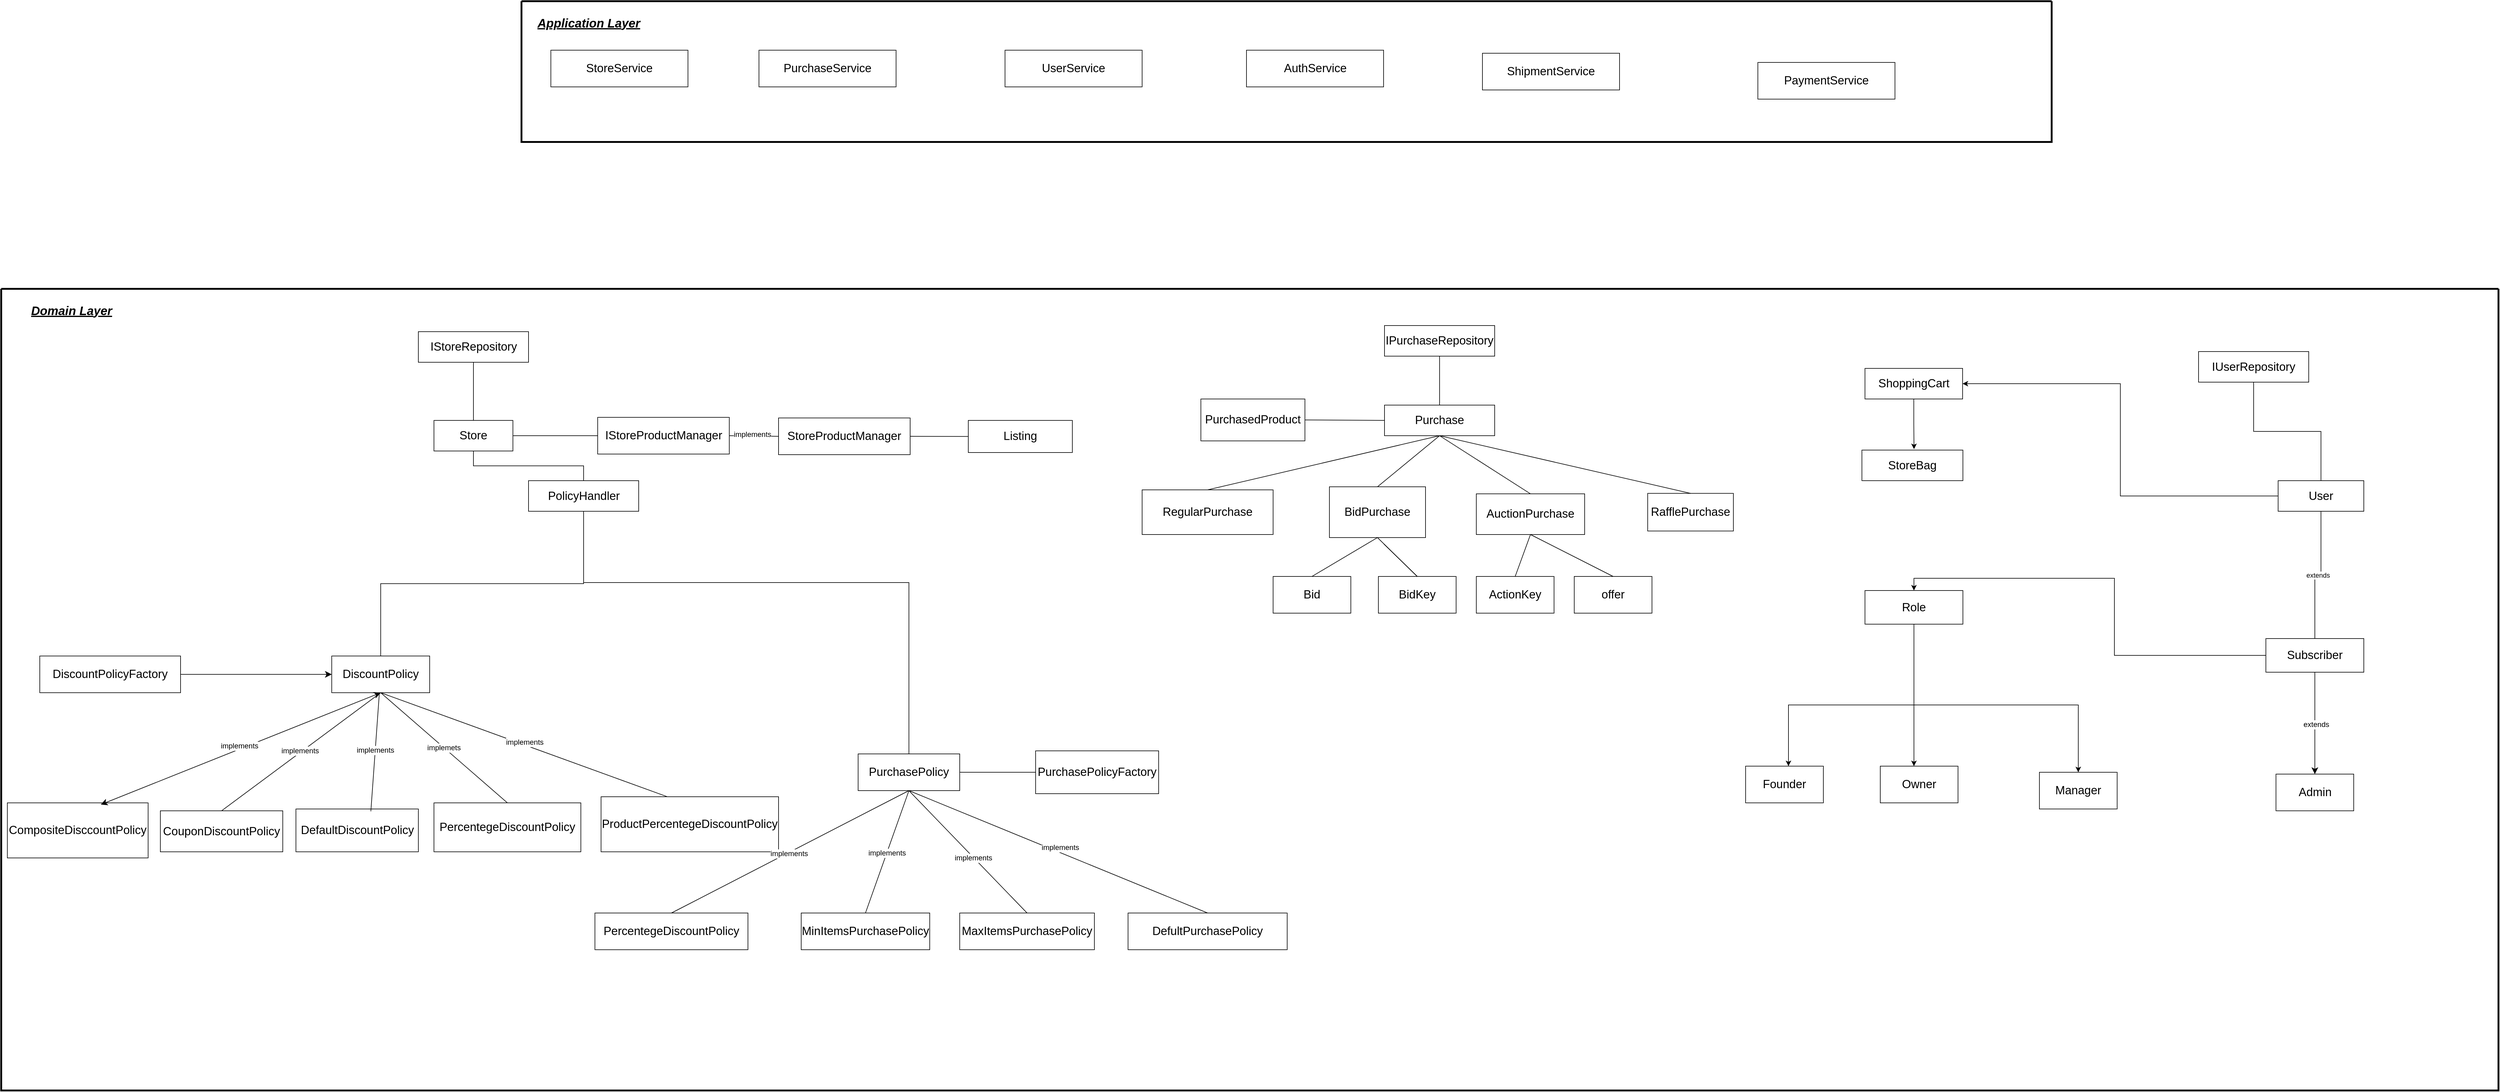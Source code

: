 <mxfile version="26.2.13">
  <diagram name="Page-1" id="MxvoKU37M3fdWtfnio12">
    <mxGraphModel dx="8821" dy="1760" grid="1" gridSize="10" guides="1" tooltips="1" connect="1" arrows="1" fold="1" page="1" pageScale="1" pageWidth="1169" pageHeight="1654" math="0" shadow="0">
      <root>
        <mxCell id="0" />
        <mxCell id="1" parent="0" />
        <mxCell id="OjwI3aqR1hCVZbcka7N2-54" value="" style="swimlane;startSize=0;strokeWidth=3;" parent="1" vertex="1">
          <mxGeometry x="-3900" y="570" width="4080" height="1310" as="geometry" />
        </mxCell>
        <mxCell id="OjwI3aqR1hCVZbcka7N2-262" value="extends" style="edgeStyle=orthogonalEdgeStyle;rounded=0;orthogonalLoop=1;jettySize=auto;html=1;exitX=0.5;exitY=0;exitDx=0;exitDy=0;entryX=0.5;entryY=1;entryDx=0;entryDy=0;endArrow=none;startFill=0;" parent="OjwI3aqR1hCVZbcka7N2-54" source="OjwI3aqR1hCVZbcka7N2-8" target="OjwI3aqR1hCVZbcka7N2-6" edge="1">
          <mxGeometry relative="1" as="geometry" />
        </mxCell>
        <mxCell id="bWdd-FNuYPZd20RBbe-Y-209" style="edgeStyle=orthogonalEdgeStyle;rounded=0;orthogonalLoop=1;jettySize=auto;html=1;entryX=0.5;entryY=0;entryDx=0;entryDy=0;" parent="OjwI3aqR1hCVZbcka7N2-54" source="OjwI3aqR1hCVZbcka7N2-8" target="bWdd-FNuYPZd20RBbe-Y-203" edge="1">
          <mxGeometry relative="1" as="geometry" />
        </mxCell>
        <mxCell id="OjwI3aqR1hCVZbcka7N2-176" style="edgeStyle=orthogonalEdgeStyle;rounded=0;orthogonalLoop=1;jettySize=auto;html=1;exitX=0.5;exitY=0;exitDx=0;exitDy=0;entryX=0.5;entryY=1;entryDx=0;entryDy=0;endArrow=none;startFill=0;" parent="OjwI3aqR1hCVZbcka7N2-54" source="OjwI3aqR1hCVZbcka7N2-14" target="OjwI3aqR1hCVZbcka7N2-12" edge="1">
          <mxGeometry relative="1" as="geometry" />
        </mxCell>
        <mxCell id="OjwI3aqR1hCVZbcka7N2-18" value="PurchasePolicy" style="rounded=0;whiteSpace=wrap;html=1;fontSize=19;" parent="OjwI3aqR1hCVZbcka7N2-54" vertex="1">
          <mxGeometry x="1400" y="760" width="166" height="60" as="geometry" />
        </mxCell>
        <mxCell id="OjwI3aqR1hCVZbcka7N2-175" style="edgeStyle=orthogonalEdgeStyle;rounded=0;orthogonalLoop=1;jettySize=auto;html=1;exitX=0.5;exitY=1;exitDx=0;exitDy=0;entryX=0.5;entryY=0;entryDx=0;entryDy=0;endArrow=none;startFill=0;" parent="OjwI3aqR1hCVZbcka7N2-54" source="OjwI3aqR1hCVZbcka7N2-12" target="OjwI3aqR1hCVZbcka7N2-18" edge="1">
          <mxGeometry relative="1" as="geometry">
            <Array as="points">
              <mxPoint x="952" y="480" />
              <mxPoint x="1483" y="480" />
            </Array>
          </mxGeometry>
        </mxCell>
        <mxCell id="OjwI3aqR1hCVZbcka7N2-12" value="PolicyHandler" style="rounded=0;whiteSpace=wrap;html=1;fontSize=19;" parent="OjwI3aqR1hCVZbcka7N2-54" vertex="1">
          <mxGeometry x="861.5" y="313.5" width="180" height="50" as="geometry" />
        </mxCell>
        <mxCell id="OjwI3aqR1hCVZbcka7N2-174" style="edgeStyle=orthogonalEdgeStyle;rounded=0;orthogonalLoop=1;jettySize=auto;html=1;exitX=0.5;exitY=1;exitDx=0;exitDy=0;entryX=0.5;entryY=0;entryDx=0;entryDy=0;endArrow=none;startFill=0;" parent="OjwI3aqR1hCVZbcka7N2-54" source="OjwI3aqR1hCVZbcka7N2-4" target="OjwI3aqR1hCVZbcka7N2-12" edge="1">
          <mxGeometry relative="1" as="geometry" />
        </mxCell>
        <mxCell id="OjwI3aqR1hCVZbcka7N2-297" style="edgeStyle=orthogonalEdgeStyle;rounded=0;orthogonalLoop=1;jettySize=auto;html=1;exitX=0.5;exitY=0;exitDx=0;exitDy=0;entryX=0.5;entryY=1;entryDx=0;entryDy=0;endArrow=none;startFill=0;" parent="OjwI3aqR1hCVZbcka7N2-54" source="OjwI3aqR1hCVZbcka7N2-4" target="OjwI3aqR1hCVZbcka7N2-296" edge="1">
          <mxGeometry relative="1" as="geometry" />
        </mxCell>
        <mxCell id="OjwI3aqR1hCVZbcka7N2-4" value="Store" style="rounded=0;whiteSpace=wrap;html=1;fontSize=19;" parent="OjwI3aqR1hCVZbcka7N2-54" vertex="1">
          <mxGeometry x="707" y="215" width="129" height="50" as="geometry" />
        </mxCell>
        <mxCell id="OjwI3aqR1hCVZbcka7N2-5" value="Listing" style="rounded=0;whiteSpace=wrap;html=1;fontSize=19;" parent="OjwI3aqR1hCVZbcka7N2-54" vertex="1">
          <mxGeometry x="1580" y="215" width="170" height="52.5" as="geometry" />
        </mxCell>
        <mxCell id="OjwI3aqR1hCVZbcka7N2-61" value="Domain Layer" style="text;html=1;align=center;verticalAlign=middle;whiteSpace=wrap;rounded=0;fontSize=20;fontStyle=7" parent="OjwI3aqR1hCVZbcka7N2-54" vertex="1">
          <mxGeometry x="40" y="20" width="150" height="30" as="geometry" />
        </mxCell>
        <mxCell id="bWdd-FNuYPZd20RBbe-Y-111" style="edgeStyle=orthogonalEdgeStyle;rounded=0;orthogonalLoop=1;jettySize=auto;html=1;entryX=1;entryY=0.5;entryDx=0;entryDy=0;" parent="OjwI3aqR1hCVZbcka7N2-54" source="OjwI3aqR1hCVZbcka7N2-6" target="OjwI3aqR1hCVZbcka7N2-63" edge="1">
          <mxGeometry relative="1" as="geometry" />
        </mxCell>
        <mxCell id="OjwI3aqR1hCVZbcka7N2-230" style="edgeStyle=orthogonalEdgeStyle;rounded=0;orthogonalLoop=1;jettySize=auto;html=1;exitX=0.5;exitY=1;exitDx=0;exitDy=0;" parent="OjwI3aqR1hCVZbcka7N2-54" edge="1">
          <mxGeometry relative="1" as="geometry">
            <mxPoint x="1100" y="467.5" as="sourcePoint" />
            <mxPoint x="1100" y="467.5" as="targetPoint" />
          </mxGeometry>
        </mxCell>
        <mxCell id="OjwI3aqR1hCVZbcka7N2-235" value="DefaultDiscountPolicy" style="rounded=0;whiteSpace=wrap;html=1;fontSize=19;" parent="OjwI3aqR1hCVZbcka7N2-54" vertex="1">
          <mxGeometry x="481.5" y="850" width="200" height="70" as="geometry" />
        </mxCell>
        <mxCell id="OjwI3aqR1hCVZbcka7N2-236" value="CompositeDisccountPolicy" style="rounded=0;whiteSpace=wrap;html=1;fontSize=19;" parent="OjwI3aqR1hCVZbcka7N2-54" vertex="1">
          <mxGeometry x="10" y="840" width="230" height="90" as="geometry" />
        </mxCell>
        <mxCell id="OjwI3aqR1hCVZbcka7N2-296" value="IStoreRepository" style="rounded=0;whiteSpace=wrap;html=1;fontSize=19;" parent="OjwI3aqR1hCVZbcka7N2-54" vertex="1">
          <mxGeometry x="681.5" y="70" width="180" height="50" as="geometry" />
        </mxCell>
        <mxCell id="bWdd-FNuYPZd20RBbe-Y-91" value="RegularPurchase" style="rounded=0;whiteSpace=wrap;html=1;fontSize=19;" parent="OjwI3aqR1hCVZbcka7N2-54" vertex="1">
          <mxGeometry x="1864" y="328.5" width="214" height="73" as="geometry" />
        </mxCell>
        <mxCell id="bWdd-FNuYPZd20RBbe-Y-93" value="BidPurchase" style="rounded=0;whiteSpace=wrap;html=1;fontSize=19;" parent="OjwI3aqR1hCVZbcka7N2-54" vertex="1">
          <mxGeometry x="2170" y="323.5" width="157" height="83" as="geometry" />
        </mxCell>
        <mxCell id="bWdd-FNuYPZd20RBbe-Y-95" value="AuctionPurchase" style="rounded=0;whiteSpace=wrap;html=1;fontSize=19;" parent="OjwI3aqR1hCVZbcka7N2-54" vertex="1">
          <mxGeometry x="2410" y="335" width="177" height="66.5" as="geometry" />
        </mxCell>
        <mxCell id="bWdd-FNuYPZd20RBbe-Y-97" value="RafflePurchase" style="rounded=0;whiteSpace=wrap;html=1;fontSize=19;" parent="OjwI3aqR1hCVZbcka7N2-54" vertex="1">
          <mxGeometry x="2690" y="334.25" width="140" height="61.5" as="geometry" />
        </mxCell>
        <mxCell id="bWdd-FNuYPZd20RBbe-Y-98" style="edgeStyle=orthogonalEdgeStyle;rounded=0;orthogonalLoop=1;jettySize=auto;html=1;exitX=0.5;exitY=1;exitDx=0;exitDy=0;" parent="OjwI3aqR1hCVZbcka7N2-54" edge="1">
          <mxGeometry relative="1" as="geometry">
            <mxPoint x="386.5" y="657" as="sourcePoint" />
            <mxPoint x="386.5" y="657" as="targetPoint" />
          </mxGeometry>
        </mxCell>
        <mxCell id="bWdd-FNuYPZd20RBbe-Y-113" style="edgeStyle=orthogonalEdgeStyle;rounded=0;orthogonalLoop=1;jettySize=auto;html=1;entryX=0.516;entryY=-0.03;entryDx=0;entryDy=0;entryPerimeter=0;" parent="OjwI3aqR1hCVZbcka7N2-54" source="OjwI3aqR1hCVZbcka7N2-63" target="OjwI3aqR1hCVZbcka7N2-10" edge="1">
          <mxGeometry relative="1" as="geometry" />
        </mxCell>
        <mxCell id="bWdd-FNuYPZd20RBbe-Y-193" value="IPurchaseRepository" style="rounded=0;whiteSpace=wrap;html=1;fontSize=19;" parent="OjwI3aqR1hCVZbcka7N2-54" vertex="1">
          <mxGeometry x="2260" y="60" width="180" height="50" as="geometry" />
        </mxCell>
        <mxCell id="ffmA45xrEq2P1KVk74QQ-1" value="IStoreProductManager" style="rounded=0;whiteSpace=wrap;html=1;fontSize=19;" vertex="1" parent="OjwI3aqR1hCVZbcka7N2-54">
          <mxGeometry x="974.5" y="210" width="215" height="60" as="geometry" />
        </mxCell>
        <mxCell id="OjwI3aqR1hCVZbcka7N2-63" value="ShoppingCart" style="rounded=0;whiteSpace=wrap;html=1;fontSize=19;" parent="OjwI3aqR1hCVZbcka7N2-54" vertex="1">
          <mxGeometry x="3045" y="130" width="159.5" height="50" as="geometry" />
        </mxCell>
        <mxCell id="OjwI3aqR1hCVZbcka7N2-6" value="User" style="rounded=0;whiteSpace=wrap;html=1;fontSize=19;" parent="OjwI3aqR1hCVZbcka7N2-54" vertex="1">
          <mxGeometry x="3720" y="313.5" width="140" height="50" as="geometry" />
        </mxCell>
        <mxCell id="OjwI3aqR1hCVZbcka7N2-10" value="StoreBag" style="rounded=0;whiteSpace=wrap;html=1;fontSize=19;" parent="OjwI3aqR1hCVZbcka7N2-54" vertex="1">
          <mxGeometry x="3040" y="263.5" width="165" height="50" as="geometry" />
        </mxCell>
        <mxCell id="OjwI3aqR1hCVZbcka7N2-8" value="Subscriber" style="rounded=0;whiteSpace=wrap;html=1;fontSize=19;" parent="OjwI3aqR1hCVZbcka7N2-54" vertex="1">
          <mxGeometry x="3700" y="571.5" width="160" height="55" as="geometry" />
        </mxCell>
        <mxCell id="OjwI3aqR1hCVZbcka7N2-229" value="Admin" style="rounded=0;whiteSpace=wrap;html=1;fontSize=19;" parent="OjwI3aqR1hCVZbcka7N2-54" vertex="1">
          <mxGeometry x="3716.5" y="793" width="127" height="60" as="geometry" />
        </mxCell>
        <mxCell id="bWdd-FNuYPZd20RBbe-Y-203" value="Role" style="rounded=0;whiteSpace=wrap;html=1;fontSize=19;" parent="OjwI3aqR1hCVZbcka7N2-54" vertex="1">
          <mxGeometry x="3045" y="493" width="160" height="55" as="geometry" />
        </mxCell>
        <mxCell id="OjwI3aqR1hCVZbcka7N2-228" value="Manager" style="rounded=0;whiteSpace=wrap;html=1;fontSize=19;" parent="OjwI3aqR1hCVZbcka7N2-54" vertex="1">
          <mxGeometry x="3330" y="790" width="127" height="60" as="geometry" />
        </mxCell>
        <mxCell id="OjwI3aqR1hCVZbcka7N2-227" value="Owner" style="rounded=0;whiteSpace=wrap;html=1;fontSize=19;" parent="OjwI3aqR1hCVZbcka7N2-54" vertex="1">
          <mxGeometry x="3070" y="780" width="127" height="60" as="geometry" />
        </mxCell>
        <mxCell id="OjwI3aqR1hCVZbcka7N2-226" value="Founder" style="rounded=0;whiteSpace=wrap;html=1;fontSize=19;" parent="OjwI3aqR1hCVZbcka7N2-54" vertex="1">
          <mxGeometry x="2850" y="780" width="127" height="60" as="geometry" />
        </mxCell>
        <mxCell id="ffmA45xrEq2P1KVk74QQ-7" value="" style="endArrow=none;html=1;rounded=0;fontSize=12;startSize=8;endSize=8;curved=1;exitX=1;exitY=0.5;exitDx=0;exitDy=0;entryX=0;entryY=0.5;entryDx=0;entryDy=0;" edge="1" parent="OjwI3aqR1hCVZbcka7N2-54" source="OjwI3aqR1hCVZbcka7N2-4" target="ffmA45xrEq2P1KVk74QQ-1">
          <mxGeometry width="50" height="50" relative="1" as="geometry">
            <mxPoint x="630" y="250" as="sourcePoint" />
            <mxPoint x="540" y="215" as="targetPoint" />
          </mxGeometry>
        </mxCell>
        <mxCell id="ffmA45xrEq2P1KVk74QQ-12" value="DiscountPolicyFactory" style="rounded=0;whiteSpace=wrap;html=1;fontSize=19;" vertex="1" parent="OjwI3aqR1hCVZbcka7N2-54">
          <mxGeometry x="63" y="600" width="230" height="60" as="geometry" />
        </mxCell>
        <mxCell id="ffmA45xrEq2P1KVk74QQ-11" value="PercentegeDiscountPolicy" style="rounded=0;whiteSpace=wrap;html=1;fontSize=19;" vertex="1" parent="OjwI3aqR1hCVZbcka7N2-54">
          <mxGeometry x="707" y="840" width="240" height="80" as="geometry" />
        </mxCell>
        <mxCell id="ffmA45xrEq2P1KVk74QQ-10" value="CouponDiscountPolicy" style="rounded=0;whiteSpace=wrap;html=1;fontSize=19;" vertex="1" parent="OjwI3aqR1hCVZbcka7N2-54">
          <mxGeometry x="260" y="853" width="200" height="67" as="geometry" />
        </mxCell>
        <mxCell id="ffmA45xrEq2P1KVk74QQ-16" value="ProductPercentegeDiscountPolicy" style="rounded=0;whiteSpace=wrap;html=1;fontSize=19;" vertex="1" parent="OjwI3aqR1hCVZbcka7N2-54">
          <mxGeometry x="980" y="830" width="290" height="90" as="geometry" />
        </mxCell>
        <mxCell id="ffmA45xrEq2P1KVk74QQ-23" value="" style="endArrow=none;html=1;rounded=0;fontSize=12;startSize=8;endSize=8;curved=1;entryX=0.5;entryY=1;entryDx=0;entryDy=0;exitX=0.5;exitY=0;exitDx=0;exitDy=0;" edge="1" parent="OjwI3aqR1hCVZbcka7N2-54" source="ffmA45xrEq2P1KVk74QQ-10" target="OjwI3aqR1hCVZbcka7N2-14">
          <mxGeometry width="50" height="50" relative="1" as="geometry">
            <mxPoint x="135" y="642" as="sourcePoint" />
            <mxPoint x="650" y="510" as="targetPoint" />
          </mxGeometry>
        </mxCell>
        <mxCell id="ffmA45xrEq2P1KVk74QQ-53" value="implements" style="edgeLabel;html=1;align=center;verticalAlign=middle;resizable=0;points=[];fontSize=12;" vertex="1" connectable="0" parent="ffmA45xrEq2P1KVk74QQ-23">
          <mxGeometry x="-0.002" y="2" relative="1" as="geometry">
            <mxPoint x="-1" as="offset" />
          </mxGeometry>
        </mxCell>
        <mxCell id="ffmA45xrEq2P1KVk74QQ-25" value="" style="endArrow=none;html=1;rounded=0;fontSize=12;startSize=8;endSize=8;curved=1;exitX=0.5;exitY=0;exitDx=0;exitDy=0;entryX=0.5;entryY=1;entryDx=0;entryDy=0;" edge="1" parent="OjwI3aqR1hCVZbcka7N2-54" source="ffmA45xrEq2P1KVk74QQ-11" target="OjwI3aqR1hCVZbcka7N2-14">
          <mxGeometry width="50" height="50" relative="1" as="geometry">
            <mxPoint x="832.5" y="644.5" as="sourcePoint" />
            <mxPoint x="639.12" y="499.38" as="targetPoint" />
          </mxGeometry>
        </mxCell>
        <mxCell id="ffmA45xrEq2P1KVk74QQ-55" value="implemets" style="edgeLabel;html=1;align=center;verticalAlign=middle;resizable=0;points=[];fontSize=12;" vertex="1" connectable="0" parent="ffmA45xrEq2P1KVk74QQ-25">
          <mxGeometry x="0.002" relative="1" as="geometry">
            <mxPoint as="offset" />
          </mxGeometry>
        </mxCell>
        <mxCell id="ffmA45xrEq2P1KVk74QQ-26" value="" style="endArrow=none;html=1;rounded=0;fontSize=12;startSize=8;endSize=8;curved=1;entryX=0.5;entryY=1;entryDx=0;entryDy=0;exitX=0.374;exitY=0.001;exitDx=0;exitDy=0;exitPerimeter=0;" edge="1" parent="OjwI3aqR1hCVZbcka7N2-54" source="ffmA45xrEq2P1KVk74QQ-16" target="OjwI3aqR1hCVZbcka7N2-14">
          <mxGeometry width="50" height="50" relative="1" as="geometry">
            <mxPoint x="380" y="654" as="sourcePoint" />
            <mxPoint x="650" y="510" as="targetPoint" />
          </mxGeometry>
        </mxCell>
        <mxCell id="ffmA45xrEq2P1KVk74QQ-56" value="implements" style="edgeLabel;html=1;align=center;verticalAlign=middle;resizable=0;points=[];fontSize=12;" vertex="1" connectable="0" parent="ffmA45xrEq2P1KVk74QQ-26">
          <mxGeometry x="0.01" y="-5" relative="1" as="geometry">
            <mxPoint x="1" y="1" as="offset" />
          </mxGeometry>
        </mxCell>
        <mxCell id="OjwI3aqR1hCVZbcka7N2-294" value="IUserRepository" style="rounded=0;whiteSpace=wrap;html=1;fontSize=19;" parent="OjwI3aqR1hCVZbcka7N2-54" vertex="1">
          <mxGeometry x="3590" y="102.5" width="180" height="50" as="geometry" />
        </mxCell>
        <mxCell id="OjwI3aqR1hCVZbcka7N2-295" style="edgeStyle=orthogonalEdgeStyle;rounded=0;orthogonalLoop=1;jettySize=auto;html=1;exitX=0.5;exitY=0;exitDx=0;exitDy=0;entryX=0.5;entryY=1;entryDx=0;entryDy=0;endArrow=none;startFill=0;" parent="OjwI3aqR1hCVZbcka7N2-54" source="OjwI3aqR1hCVZbcka7N2-6" target="OjwI3aqR1hCVZbcka7N2-294" edge="1">
          <mxGeometry relative="1" as="geometry" />
        </mxCell>
        <mxCell id="ffmA45xrEq2P1KVk74QQ-33" value="" style="endArrow=none;html=1;rounded=0;fontSize=12;startSize=8;endSize=8;curved=1;exitX=0.612;exitY=0.054;exitDx=0;exitDy=0;exitPerimeter=0;" edge="1" parent="OjwI3aqR1hCVZbcka7N2-54" source="OjwI3aqR1hCVZbcka7N2-235" target="OjwI3aqR1hCVZbcka7N2-14">
          <mxGeometry width="50" height="50" relative="1" as="geometry">
            <mxPoint x="-2648" y="1232" as="sourcePoint" />
            <mxPoint x="-2620" y="1080" as="targetPoint" />
          </mxGeometry>
        </mxCell>
        <mxCell id="ffmA45xrEq2P1KVk74QQ-54" value="implements" style="edgeLabel;html=1;align=center;verticalAlign=middle;resizable=0;points=[];fontSize=12;" vertex="1" connectable="0" parent="ffmA45xrEq2P1KVk74QQ-33">
          <mxGeometry x="0.047" relative="1" as="geometry">
            <mxPoint y="1" as="offset" />
          </mxGeometry>
        </mxCell>
        <mxCell id="OjwI3aqR1hCVZbcka7N2-14" value="DiscountPolicy" style="rounded=0;whiteSpace=wrap;html=1;fontSize=19;" parent="OjwI3aqR1hCVZbcka7N2-54" vertex="1">
          <mxGeometry x="540" y="600" width="160" height="60" as="geometry" />
        </mxCell>
        <mxCell id="ffmA45xrEq2P1KVk74QQ-32" value="PurchasePolicyFactory" style="rounded=0;whiteSpace=wrap;html=1;fontSize=19;" vertex="1" parent="OjwI3aqR1hCVZbcka7N2-54">
          <mxGeometry x="1690" y="755" width="201" height="70" as="geometry" />
        </mxCell>
        <mxCell id="ffmA45xrEq2P1KVk74QQ-31" value="MinItemsPurchasePolicy" style="rounded=0;whiteSpace=wrap;html=1;fontSize=19;" vertex="1" parent="OjwI3aqR1hCVZbcka7N2-54">
          <mxGeometry x="1307" y="1020" width="210" height="60" as="geometry" />
        </mxCell>
        <mxCell id="ffmA45xrEq2P1KVk74QQ-30" value="DefultPurchasePolicy" style="rounded=0;whiteSpace=wrap;html=1;fontSize=19;" vertex="1" parent="OjwI3aqR1hCVZbcka7N2-54">
          <mxGeometry x="1841" y="1020" width="260" height="60" as="geometry" />
        </mxCell>
        <mxCell id="ffmA45xrEq2P1KVk74QQ-29" value="MaxItemsPurchasePolicy" style="rounded=0;whiteSpace=wrap;html=1;fontSize=19;" vertex="1" parent="OjwI3aqR1hCVZbcka7N2-54">
          <mxGeometry x="1566" y="1020" width="220" height="60" as="geometry" />
        </mxCell>
        <mxCell id="ffmA45xrEq2P1KVk74QQ-28" value="PercentegeDiscountPolicy" style="rounded=0;whiteSpace=wrap;html=1;fontSize=19;" vertex="1" parent="OjwI3aqR1hCVZbcka7N2-54">
          <mxGeometry x="970" y="1020" width="250" height="60" as="geometry" />
        </mxCell>
        <mxCell id="ffmA45xrEq2P1KVk74QQ-36" value="" style="endArrow=none;html=1;rounded=0;fontSize=12;startSize=8;endSize=8;curved=1;entryX=0;entryY=0.5;entryDx=0;entryDy=0;exitX=1;exitY=0.5;exitDx=0;exitDy=0;" edge="1" parent="OjwI3aqR1hCVZbcka7N2-54" source="OjwI3aqR1hCVZbcka7N2-18" target="ffmA45xrEq2P1KVk74QQ-32">
          <mxGeometry width="50" height="50" relative="1" as="geometry">
            <mxPoint x="1800" y="1020" as="sourcePoint" />
            <mxPoint x="1850" y="970" as="targetPoint" />
          </mxGeometry>
        </mxCell>
        <mxCell id="ffmA45xrEq2P1KVk74QQ-38" value="" style="endArrow=classic;startArrow=classic;html=1;rounded=0;fontSize=12;startSize=8;endSize=8;curved=1;entryX=0.5;entryY=1;entryDx=0;entryDy=0;exitX=0.664;exitY=0.031;exitDx=0;exitDy=0;exitPerimeter=0;" edge="1" parent="OjwI3aqR1hCVZbcka7N2-54" source="OjwI3aqR1hCVZbcka7N2-236" target="OjwI3aqR1hCVZbcka7N2-14">
          <mxGeometry width="50" height="50" relative="1" as="geometry">
            <mxPoint x="270" y="770" as="sourcePoint" />
            <mxPoint x="320" y="720" as="targetPoint" />
          </mxGeometry>
        </mxCell>
        <mxCell id="ffmA45xrEq2P1KVk74QQ-52" value="implements" style="edgeLabel;html=1;align=center;verticalAlign=middle;resizable=0;points=[];fontSize=12;" vertex="1" connectable="0" parent="ffmA45xrEq2P1KVk74QQ-38">
          <mxGeometry x="-0.005" y="5" relative="1" as="geometry">
            <mxPoint as="offset" />
          </mxGeometry>
        </mxCell>
        <mxCell id="ffmA45xrEq2P1KVk74QQ-40" value="" style="endArrow=none;html=1;rounded=0;fontSize=12;startSize=8;endSize=8;curved=1;entryX=0.5;entryY=1;entryDx=0;entryDy=0;exitX=0.5;exitY=0;exitDx=0;exitDy=0;" edge="1" parent="OjwI3aqR1hCVZbcka7N2-54" source="ffmA45xrEq2P1KVk74QQ-28" target="OjwI3aqR1hCVZbcka7N2-18">
          <mxGeometry width="50" height="50" relative="1" as="geometry">
            <mxPoint x="1370" y="960" as="sourcePoint" />
            <mxPoint x="1420" y="910" as="targetPoint" />
          </mxGeometry>
        </mxCell>
        <mxCell id="ffmA45xrEq2P1KVk74QQ-48" value="implements" style="edgeLabel;html=1;align=center;verticalAlign=middle;resizable=0;points=[];fontSize=12;" vertex="1" connectable="0" parent="ffmA45xrEq2P1KVk74QQ-40">
          <mxGeometry x="-0.014" y="-1" relative="1" as="geometry">
            <mxPoint as="offset" />
          </mxGeometry>
        </mxCell>
        <mxCell id="ffmA45xrEq2P1KVk74QQ-41" value="" style="endArrow=none;html=1;rounded=0;fontSize=12;startSize=8;endSize=8;curved=1;entryX=0.5;entryY=1;entryDx=0;entryDy=0;exitX=0.5;exitY=0;exitDx=0;exitDy=0;" edge="1" parent="OjwI3aqR1hCVZbcka7N2-54" source="ffmA45xrEq2P1KVk74QQ-31" target="OjwI3aqR1hCVZbcka7N2-18">
          <mxGeometry width="50" height="50" relative="1" as="geometry">
            <mxPoint x="1440" y="990" as="sourcePoint" />
            <mxPoint x="1490" y="940" as="targetPoint" />
          </mxGeometry>
        </mxCell>
        <mxCell id="ffmA45xrEq2P1KVk74QQ-49" value="implements" style="edgeLabel;html=1;align=center;verticalAlign=middle;resizable=0;points=[];fontSize=12;" vertex="1" connectable="0" parent="ffmA45xrEq2P1KVk74QQ-41">
          <mxGeometry x="-0.023" relative="1" as="geometry">
            <mxPoint y="-1" as="offset" />
          </mxGeometry>
        </mxCell>
        <mxCell id="ffmA45xrEq2P1KVk74QQ-42" value="" style="endArrow=none;html=1;rounded=0;fontSize=12;startSize=8;endSize=8;curved=1;entryX=0.5;entryY=1;entryDx=0;entryDy=0;exitX=0.5;exitY=0;exitDx=0;exitDy=0;" edge="1" parent="OjwI3aqR1hCVZbcka7N2-54" source="ffmA45xrEq2P1KVk74QQ-29" target="OjwI3aqR1hCVZbcka7N2-18">
          <mxGeometry width="50" height="50" relative="1" as="geometry">
            <mxPoint x="1550" y="980" as="sourcePoint" />
            <mxPoint x="1600" y="930" as="targetPoint" />
          </mxGeometry>
        </mxCell>
        <mxCell id="ffmA45xrEq2P1KVk74QQ-50" value="implements" style="edgeLabel;html=1;align=center;verticalAlign=middle;resizable=0;points=[];fontSize=12;" vertex="1" connectable="0" parent="ffmA45xrEq2P1KVk74QQ-42">
          <mxGeometry x="-0.087" y="2" relative="1" as="geometry">
            <mxPoint x="1" as="offset" />
          </mxGeometry>
        </mxCell>
        <mxCell id="ffmA45xrEq2P1KVk74QQ-43" value="" style="endArrow=none;html=1;rounded=0;fontSize=12;startSize=8;endSize=8;curved=1;entryX=0.5;entryY=1;entryDx=0;entryDy=0;exitX=0.5;exitY=0;exitDx=0;exitDy=0;" edge="1" parent="OjwI3aqR1hCVZbcka7N2-54" source="ffmA45xrEq2P1KVk74QQ-30" target="OjwI3aqR1hCVZbcka7N2-18">
          <mxGeometry width="50" height="50" relative="1" as="geometry">
            <mxPoint x="1750" y="960" as="sourcePoint" />
            <mxPoint x="1800" y="910" as="targetPoint" />
          </mxGeometry>
        </mxCell>
        <mxCell id="ffmA45xrEq2P1KVk74QQ-51" value="implements" style="edgeLabel;html=1;align=center;verticalAlign=middle;resizable=0;points=[];fontSize=12;" vertex="1" connectable="0" parent="ffmA45xrEq2P1KVk74QQ-43">
          <mxGeometry x="0.003" y="-8" relative="1" as="geometry">
            <mxPoint as="offset" />
          </mxGeometry>
        </mxCell>
        <mxCell id="ffmA45xrEq2P1KVk74QQ-47" value="" style="endArrow=classic;html=1;rounded=0;fontSize=12;startSize=8;endSize=8;curved=1;entryX=0;entryY=0.5;entryDx=0;entryDy=0;exitX=1;exitY=0.5;exitDx=0;exitDy=0;" edge="1" parent="OjwI3aqR1hCVZbcka7N2-54" source="ffmA45xrEq2P1KVk74QQ-12" target="OjwI3aqR1hCVZbcka7N2-14">
          <mxGeometry width="50" height="50" relative="1" as="geometry">
            <mxPoint x="360" y="660" as="sourcePoint" />
            <mxPoint x="410" y="610" as="targetPoint" />
          </mxGeometry>
        </mxCell>
        <mxCell id="ffmA45xrEq2P1KVk74QQ-57" value="StoreProductManager" style="rounded=0;whiteSpace=wrap;html=1;fontSize=19;" vertex="1" parent="OjwI3aqR1hCVZbcka7N2-54">
          <mxGeometry x="1270" y="211" width="215" height="60" as="geometry" />
        </mxCell>
        <mxCell id="ffmA45xrEq2P1KVk74QQ-59" value="" style="endArrow=none;html=1;rounded=0;fontSize=12;startSize=8;endSize=8;curved=1;entryX=0;entryY=0.5;entryDx=0;entryDy=0;exitX=1;exitY=0.5;exitDx=0;exitDy=0;" edge="1" parent="OjwI3aqR1hCVZbcka7N2-54" source="ffmA45xrEq2P1KVk74QQ-1" target="ffmA45xrEq2P1KVk74QQ-57">
          <mxGeometry width="50" height="50" relative="1" as="geometry">
            <mxPoint x="1160" y="360" as="sourcePoint" />
            <mxPoint x="1210" y="310" as="targetPoint" />
          </mxGeometry>
        </mxCell>
        <mxCell id="ffmA45xrEq2P1KVk74QQ-61" value="implements" style="edgeLabel;html=1;align=center;verticalAlign=middle;resizable=0;points=[];fontSize=12;" vertex="1" connectable="0" parent="ffmA45xrEq2P1KVk74QQ-59">
          <mxGeometry x="-0.08" y="3" relative="1" as="geometry">
            <mxPoint as="offset" />
          </mxGeometry>
        </mxCell>
        <mxCell id="ffmA45xrEq2P1KVk74QQ-60" value="" style="endArrow=none;html=1;rounded=0;fontSize=12;startSize=8;endSize=8;curved=1;entryX=0;entryY=0.5;entryDx=0;entryDy=0;exitX=1;exitY=0.5;exitDx=0;exitDy=0;" edge="1" parent="OjwI3aqR1hCVZbcka7N2-54" source="ffmA45xrEq2P1KVk74QQ-57" target="OjwI3aqR1hCVZbcka7N2-5">
          <mxGeometry width="50" height="50" relative="1" as="geometry">
            <mxPoint x="1310" y="390" as="sourcePoint" />
            <mxPoint x="1360" y="340" as="targetPoint" />
          </mxGeometry>
        </mxCell>
        <mxCell id="ffmA45xrEq2P1KVk74QQ-65" style="edgeStyle=orthogonalEdgeStyle;rounded=0;orthogonalLoop=1;jettySize=auto;html=1;entryX=0.5;entryY=0;entryDx=0;entryDy=0;exitX=0.5;exitY=1;exitDx=0;exitDy=0;" edge="1" parent="OjwI3aqR1hCVZbcka7N2-54" source="bWdd-FNuYPZd20RBbe-Y-203" target="OjwI3aqR1hCVZbcka7N2-228">
          <mxGeometry relative="1" as="geometry">
            <mxPoint x="3135" y="558" as="sourcePoint" />
            <mxPoint x="3034" y="800" as="targetPoint" />
            <Array as="points">
              <mxPoint x="3125" y="680" />
              <mxPoint x="3394" y="680" />
            </Array>
          </mxGeometry>
        </mxCell>
        <mxCell id="ffmA45xrEq2P1KVk74QQ-69" style="edgeStyle=orthogonalEdgeStyle;rounded=0;orthogonalLoop=1;jettySize=auto;html=1;exitX=0.5;exitY=1;exitDx=0;exitDy=0;" edge="1" parent="OjwI3aqR1hCVZbcka7N2-54" source="bWdd-FNuYPZd20RBbe-Y-203" target="OjwI3aqR1hCVZbcka7N2-227">
          <mxGeometry relative="1" as="geometry">
            <mxPoint x="3135" y="558" as="sourcePoint" />
            <mxPoint x="3404" y="800" as="targetPoint" />
            <Array as="points">
              <mxPoint x="3125" y="720" />
              <mxPoint x="3125" y="720" />
            </Array>
          </mxGeometry>
        </mxCell>
        <mxCell id="ffmA45xrEq2P1KVk74QQ-70" style="edgeStyle=orthogonalEdgeStyle;rounded=0;orthogonalLoop=1;jettySize=auto;html=1;exitX=0.5;exitY=1;exitDx=0;exitDy=0;" edge="1" parent="OjwI3aqR1hCVZbcka7N2-54" source="bWdd-FNuYPZd20RBbe-Y-203" target="OjwI3aqR1hCVZbcka7N2-226">
          <mxGeometry relative="1" as="geometry">
            <mxPoint x="3135" y="558" as="sourcePoint" />
            <mxPoint x="3135" y="790" as="targetPoint" />
            <Array as="points">
              <mxPoint x="3125" y="680" />
              <mxPoint x="2920" y="680" />
            </Array>
          </mxGeometry>
        </mxCell>
        <mxCell id="ffmA45xrEq2P1KVk74QQ-71" value="" style="endArrow=classic;html=1;rounded=0;fontSize=12;startSize=8;endSize=8;curved=1;exitX=0.5;exitY=1;exitDx=0;exitDy=0;entryX=0.5;entryY=0;entryDx=0;entryDy=0;" edge="1" parent="OjwI3aqR1hCVZbcka7N2-54" source="OjwI3aqR1hCVZbcka7N2-8" target="OjwI3aqR1hCVZbcka7N2-229">
          <mxGeometry width="50" height="50" relative="1" as="geometry">
            <mxPoint x="3660" y="760" as="sourcePoint" />
            <mxPoint x="3710" y="710" as="targetPoint" />
          </mxGeometry>
        </mxCell>
        <mxCell id="ffmA45xrEq2P1KVk74QQ-72" value="extends" style="edgeLabel;html=1;align=center;verticalAlign=middle;resizable=0;points=[];fontSize=12;" vertex="1" connectable="0" parent="ffmA45xrEq2P1KVk74QQ-71">
          <mxGeometry x="0.007" y="2" relative="1" as="geometry">
            <mxPoint y="1" as="offset" />
          </mxGeometry>
        </mxCell>
        <mxCell id="ffmA45xrEq2P1KVk74QQ-73" value="ActionKey" style="rounded=0;whiteSpace=wrap;html=1;fontSize=19;" vertex="1" parent="OjwI3aqR1hCVZbcka7N2-54">
          <mxGeometry x="2410" y="470" width="127" height="60" as="geometry" />
        </mxCell>
        <mxCell id="ffmA45xrEq2P1KVk74QQ-74" value="BidKey" style="rounded=0;whiteSpace=wrap;html=1;fontSize=19;" vertex="1" parent="OjwI3aqR1hCVZbcka7N2-54">
          <mxGeometry x="2250" y="470" width="127" height="60" as="geometry" />
        </mxCell>
        <mxCell id="ffmA45xrEq2P1KVk74QQ-75" value="Bid" style="rounded=0;whiteSpace=wrap;html=1;fontSize=19;" vertex="1" parent="OjwI3aqR1hCVZbcka7N2-54">
          <mxGeometry x="2078" y="470" width="127" height="60" as="geometry" />
        </mxCell>
        <mxCell id="ffmA45xrEq2P1KVk74QQ-76" value="offer" style="rounded=0;whiteSpace=wrap;html=1;fontSize=19;" vertex="1" parent="OjwI3aqR1hCVZbcka7N2-54">
          <mxGeometry x="2570" y="470" width="127" height="60" as="geometry" />
        </mxCell>
        <mxCell id="ffmA45xrEq2P1KVk74QQ-77" value="PurchasedProduct" style="rounded=0;whiteSpace=wrap;html=1;fontSize=19;" vertex="1" parent="OjwI3aqR1hCVZbcka7N2-54">
          <mxGeometry x="1960" y="180" width="170" height="68.5" as="geometry" />
        </mxCell>
        <mxCell id="ffmA45xrEq2P1KVk74QQ-78" value="Purchase" style="rounded=0;whiteSpace=wrap;html=1;fontSize=19;" vertex="1" parent="OjwI3aqR1hCVZbcka7N2-54">
          <mxGeometry x="2260" y="190" width="180" height="50" as="geometry" />
        </mxCell>
        <mxCell id="ffmA45xrEq2P1KVk74QQ-79" value="" style="endArrow=none;html=1;rounded=0;fontSize=12;startSize=8;endSize=8;curved=1;entryX=0.5;entryY=1;entryDx=0;entryDy=0;exitX=0.5;exitY=0;exitDx=0;exitDy=0;" edge="1" parent="OjwI3aqR1hCVZbcka7N2-54" source="ffmA45xrEq2P1KVk74QQ-78" target="bWdd-FNuYPZd20RBbe-Y-193">
          <mxGeometry width="50" height="50" relative="1" as="geometry">
            <mxPoint x="2320" y="200" as="sourcePoint" />
            <mxPoint x="2370" y="150" as="targetPoint" />
          </mxGeometry>
        </mxCell>
        <mxCell id="ffmA45xrEq2P1KVk74QQ-80" value="" style="endArrow=none;html=1;rounded=0;fontSize=12;startSize=8;endSize=8;curved=1;entryX=0.5;entryY=1;entryDx=0;entryDy=0;exitX=0.5;exitY=0;exitDx=0;exitDy=0;" edge="1" parent="OjwI3aqR1hCVZbcka7N2-54" source="bWdd-FNuYPZd20RBbe-Y-91" target="ffmA45xrEq2P1KVk74QQ-78">
          <mxGeometry width="50" height="50" relative="1" as="geometry">
            <mxPoint x="2100" y="250" as="sourcePoint" />
            <mxPoint x="2150" y="200" as="targetPoint" />
          </mxGeometry>
        </mxCell>
        <mxCell id="ffmA45xrEq2P1KVk74QQ-81" value="" style="endArrow=none;html=1;rounded=0;fontSize=12;startSize=8;endSize=8;curved=1;entryX=0.5;entryY=1;entryDx=0;entryDy=0;exitX=0.5;exitY=0;exitDx=0;exitDy=0;" edge="1" parent="OjwI3aqR1hCVZbcka7N2-54" source="bWdd-FNuYPZd20RBbe-Y-93" target="ffmA45xrEq2P1KVk74QQ-78">
          <mxGeometry width="50" height="50" relative="1" as="geometry">
            <mxPoint x="2017" y="329" as="sourcePoint" />
            <mxPoint x="2360" y="250" as="targetPoint" />
          </mxGeometry>
        </mxCell>
        <mxCell id="ffmA45xrEq2P1KVk74QQ-82" value="" style="endArrow=none;html=1;rounded=0;fontSize=12;startSize=8;endSize=8;curved=1;entryX=0.5;entryY=1;entryDx=0;entryDy=0;exitX=0.5;exitY=0;exitDx=0;exitDy=0;" edge="1" parent="OjwI3aqR1hCVZbcka7N2-54" source="bWdd-FNuYPZd20RBbe-Y-95" target="ffmA45xrEq2P1KVk74QQ-78">
          <mxGeometry width="50" height="50" relative="1" as="geometry">
            <mxPoint x="2259" y="324" as="sourcePoint" />
            <mxPoint x="2360" y="250" as="targetPoint" />
          </mxGeometry>
        </mxCell>
        <mxCell id="ffmA45xrEq2P1KVk74QQ-83" value="" style="endArrow=none;html=1;rounded=0;fontSize=12;startSize=8;endSize=8;curved=1;entryX=0.5;entryY=1;entryDx=0;entryDy=0;exitX=0.5;exitY=0;exitDx=0;exitDy=0;" edge="1" parent="OjwI3aqR1hCVZbcka7N2-54" source="bWdd-FNuYPZd20RBbe-Y-97" target="ffmA45xrEq2P1KVk74QQ-78">
          <mxGeometry width="50" height="50" relative="1" as="geometry">
            <mxPoint x="2479" y="329" as="sourcePoint" />
            <mxPoint x="2360" y="250" as="targetPoint" />
          </mxGeometry>
        </mxCell>
        <mxCell id="ffmA45xrEq2P1KVk74QQ-88" value="" style="endArrow=none;html=1;rounded=0;fontSize=12;startSize=8;endSize=8;curved=1;entryX=0.5;entryY=1;entryDx=0;entryDy=0;exitX=0.5;exitY=0;exitDx=0;exitDy=0;" edge="1" parent="OjwI3aqR1hCVZbcka7N2-54" source="ffmA45xrEq2P1KVk74QQ-75" target="bWdd-FNuYPZd20RBbe-Y-93">
          <mxGeometry width="50" height="50" relative="1" as="geometry">
            <mxPoint x="1910" y="570" as="sourcePoint" />
            <mxPoint x="1960" y="520" as="targetPoint" />
          </mxGeometry>
        </mxCell>
        <mxCell id="ffmA45xrEq2P1KVk74QQ-89" value="" style="endArrow=none;html=1;rounded=0;fontSize=12;startSize=8;endSize=8;curved=1;entryX=0.5;entryY=1;entryDx=0;entryDy=0;exitX=0.5;exitY=0;exitDx=0;exitDy=0;" edge="1" parent="OjwI3aqR1hCVZbcka7N2-54" source="ffmA45xrEq2P1KVk74QQ-74" target="bWdd-FNuYPZd20RBbe-Y-93">
          <mxGeometry width="50" height="50" relative="1" as="geometry">
            <mxPoint x="2152" y="480" as="sourcePoint" />
            <mxPoint x="2259" y="417" as="targetPoint" />
          </mxGeometry>
        </mxCell>
        <mxCell id="ffmA45xrEq2P1KVk74QQ-91" value="" style="endArrow=none;html=1;rounded=0;fontSize=12;startSize=8;endSize=8;curved=1;entryX=0.5;entryY=1;entryDx=0;entryDy=0;exitX=0.5;exitY=0;exitDx=0;exitDy=0;" edge="1" parent="OjwI3aqR1hCVZbcka7N2-54" source="ffmA45xrEq2P1KVk74QQ-73" target="bWdd-FNuYPZd20RBbe-Y-95">
          <mxGeometry width="50" height="50" relative="1" as="geometry">
            <mxPoint x="2440" y="470" as="sourcePoint" />
            <mxPoint x="2490" y="420" as="targetPoint" />
          </mxGeometry>
        </mxCell>
        <mxCell id="ffmA45xrEq2P1KVk74QQ-92" value="" style="endArrow=none;html=1;rounded=0;fontSize=12;startSize=8;endSize=8;curved=1;entryX=0.5;entryY=1;entryDx=0;entryDy=0;exitX=0.5;exitY=0;exitDx=0;exitDy=0;" edge="1" parent="OjwI3aqR1hCVZbcka7N2-54" source="ffmA45xrEq2P1KVk74QQ-76" target="bWdd-FNuYPZd20RBbe-Y-95">
          <mxGeometry width="50" height="50" relative="1" as="geometry">
            <mxPoint x="2560" y="470" as="sourcePoint" />
            <mxPoint x="2610" y="420" as="targetPoint" />
          </mxGeometry>
        </mxCell>
        <mxCell id="ffmA45xrEq2P1KVk74QQ-94" value="" style="endArrow=none;html=1;rounded=0;fontSize=12;startSize=8;endSize=8;curved=1;exitX=1;exitY=0.5;exitDx=0;exitDy=0;entryX=0;entryY=0.5;entryDx=0;entryDy=0;" edge="1" parent="OjwI3aqR1hCVZbcka7N2-54" source="ffmA45xrEq2P1KVk74QQ-77" target="ffmA45xrEq2P1KVk74QQ-78">
          <mxGeometry width="50" height="50" relative="1" as="geometry">
            <mxPoint x="2150" y="240" as="sourcePoint" />
            <mxPoint x="2200" y="190" as="targetPoint" />
          </mxGeometry>
        </mxCell>
        <mxCell id="OjwI3aqR1hCVZbcka7N2-272" value="" style="swimlane;startSize=0;strokeWidth=3;" parent="1" vertex="1">
          <mxGeometry x="-3050" y="100" width="2500" height="230" as="geometry" />
        </mxCell>
        <mxCell id="OjwI3aqR1hCVZbcka7N2-259" value="UserService" style="rounded=0;whiteSpace=wrap;html=1;fontSize=19;" parent="OjwI3aqR1hCVZbcka7N2-272" vertex="1">
          <mxGeometry x="790" y="80" width="224" height="60" as="geometry" />
        </mxCell>
        <mxCell id="OjwI3aqR1hCVZbcka7N2-258" value="StoreService" style="rounded=0;whiteSpace=wrap;html=1;fontSize=19;" parent="OjwI3aqR1hCVZbcka7N2-272" vertex="1">
          <mxGeometry x="48" y="80" width="224" height="60" as="geometry" />
        </mxCell>
        <mxCell id="OjwI3aqR1hCVZbcka7N2-273" value="Application Layer" style="text;html=1;align=center;verticalAlign=middle;whiteSpace=wrap;rounded=0;fontSize=20;fontStyle=7" parent="OjwI3aqR1hCVZbcka7N2-272" vertex="1">
          <mxGeometry x="20" y="20" width="180" height="30" as="geometry" />
        </mxCell>
        <mxCell id="bWdd-FNuYPZd20RBbe-Y-7" value="ShipmentService" style="rounded=0;whiteSpace=wrap;html=1;fontSize=19;" parent="OjwI3aqR1hCVZbcka7N2-272" vertex="1">
          <mxGeometry x="1570" y="85" width="224" height="60" as="geometry" />
        </mxCell>
        <mxCell id="bWdd-FNuYPZd20RBbe-Y-8" value="PaymentService" style="rounded=0;whiteSpace=wrap;html=1;fontSize=19;" parent="OjwI3aqR1hCVZbcka7N2-272" vertex="1">
          <mxGeometry x="2020" y="100" width="224" height="60" as="geometry" />
        </mxCell>
        <mxCell id="bWdd-FNuYPZd20RBbe-Y-9" value="AuthService" style="rounded=0;whiteSpace=wrap;html=1;fontSize=19;" parent="OjwI3aqR1hCVZbcka7N2-272" vertex="1">
          <mxGeometry x="1184.5" y="80" width="224" height="60" as="geometry" />
        </mxCell>
        <mxCell id="bWdd-FNuYPZd20RBbe-Y-10" value="PurchaseService" style="rounded=0;whiteSpace=wrap;html=1;fontSize=19;" parent="OjwI3aqR1hCVZbcka7N2-272" vertex="1">
          <mxGeometry x="388" y="80" width="224" height="60" as="geometry" />
        </mxCell>
        <mxCell id="ffmA45xrEq2P1KVk74QQ-90" value="" style="endArrow=none;html=1;rounded=0;fontSize=12;startSize=8;endSize=8;curved=1;entryX=0.5;entryY=1;entryDx=0;entryDy=0;exitX=0.5;exitY=0;exitDx=0;exitDy=0;" edge="1" parent="1" source="ffmA45xrEq2P1KVk74QQ-74">
          <mxGeometry width="50" height="50" relative="1" as="geometry">
            <mxPoint x="-1576" y="1050" as="sourcePoint" />
            <mxPoint x="-1641" y="987" as="targetPoint" />
          </mxGeometry>
        </mxCell>
      </root>
    </mxGraphModel>
  </diagram>
</mxfile>
